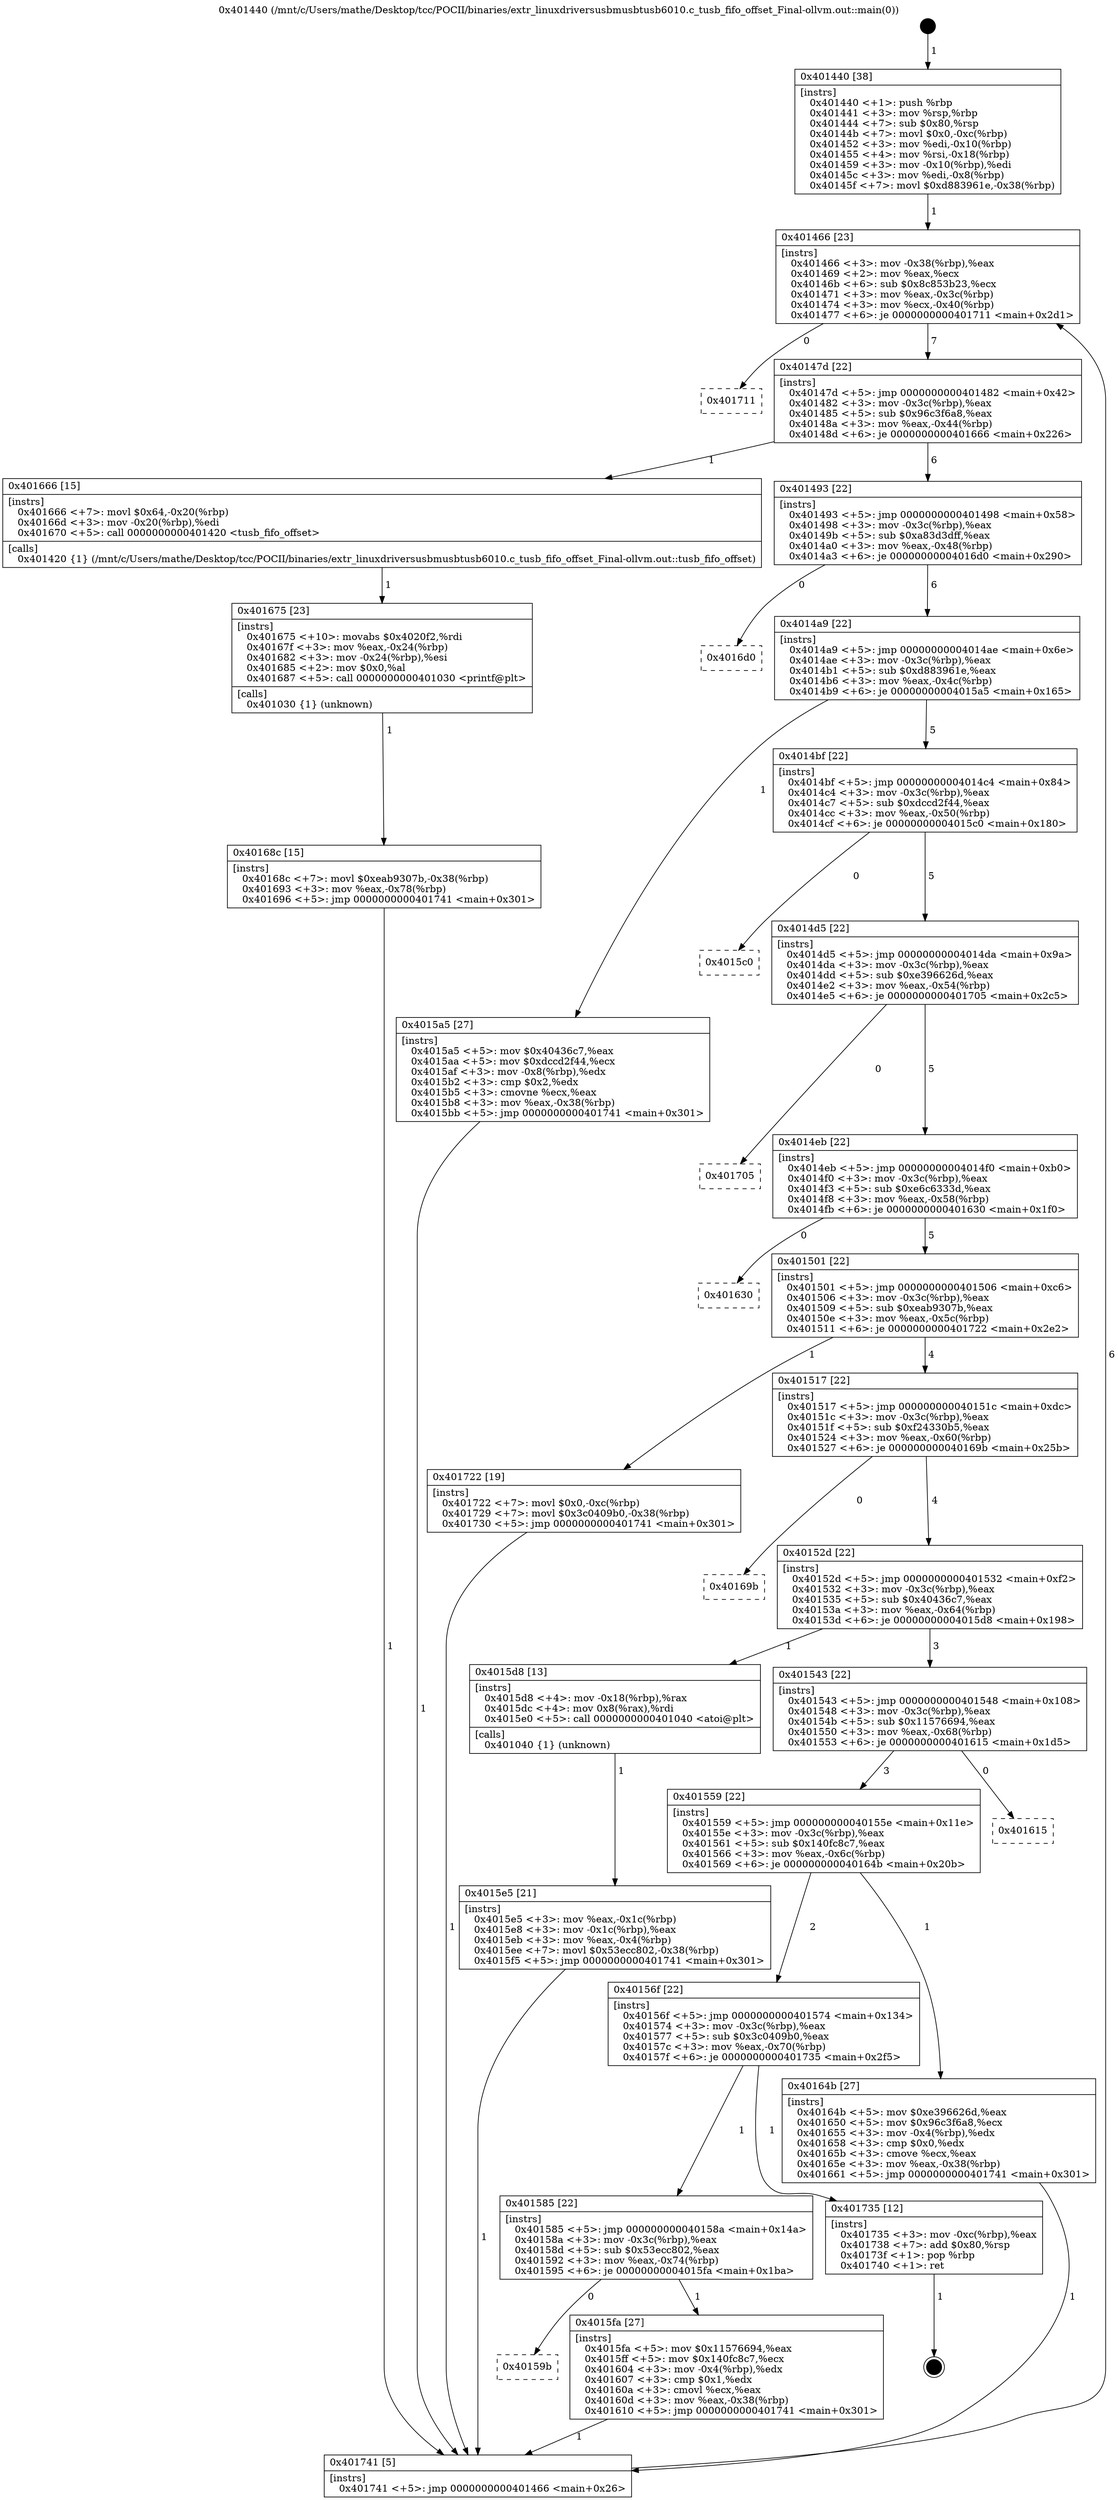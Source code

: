 digraph "0x401440" {
  label = "0x401440 (/mnt/c/Users/mathe/Desktop/tcc/POCII/binaries/extr_linuxdriversusbmusbtusb6010.c_tusb_fifo_offset_Final-ollvm.out::main(0))"
  labelloc = "t"
  node[shape=record]

  Entry [label="",width=0.3,height=0.3,shape=circle,fillcolor=black,style=filled]
  "0x401466" [label="{
     0x401466 [23]\l
     | [instrs]\l
     &nbsp;&nbsp;0x401466 \<+3\>: mov -0x38(%rbp),%eax\l
     &nbsp;&nbsp;0x401469 \<+2\>: mov %eax,%ecx\l
     &nbsp;&nbsp;0x40146b \<+6\>: sub $0x8c853b23,%ecx\l
     &nbsp;&nbsp;0x401471 \<+3\>: mov %eax,-0x3c(%rbp)\l
     &nbsp;&nbsp;0x401474 \<+3\>: mov %ecx,-0x40(%rbp)\l
     &nbsp;&nbsp;0x401477 \<+6\>: je 0000000000401711 \<main+0x2d1\>\l
  }"]
  "0x401711" [label="{
     0x401711\l
  }", style=dashed]
  "0x40147d" [label="{
     0x40147d [22]\l
     | [instrs]\l
     &nbsp;&nbsp;0x40147d \<+5\>: jmp 0000000000401482 \<main+0x42\>\l
     &nbsp;&nbsp;0x401482 \<+3\>: mov -0x3c(%rbp),%eax\l
     &nbsp;&nbsp;0x401485 \<+5\>: sub $0x96c3f6a8,%eax\l
     &nbsp;&nbsp;0x40148a \<+3\>: mov %eax,-0x44(%rbp)\l
     &nbsp;&nbsp;0x40148d \<+6\>: je 0000000000401666 \<main+0x226\>\l
  }"]
  Exit [label="",width=0.3,height=0.3,shape=circle,fillcolor=black,style=filled,peripheries=2]
  "0x401666" [label="{
     0x401666 [15]\l
     | [instrs]\l
     &nbsp;&nbsp;0x401666 \<+7\>: movl $0x64,-0x20(%rbp)\l
     &nbsp;&nbsp;0x40166d \<+3\>: mov -0x20(%rbp),%edi\l
     &nbsp;&nbsp;0x401670 \<+5\>: call 0000000000401420 \<tusb_fifo_offset\>\l
     | [calls]\l
     &nbsp;&nbsp;0x401420 \{1\} (/mnt/c/Users/mathe/Desktop/tcc/POCII/binaries/extr_linuxdriversusbmusbtusb6010.c_tusb_fifo_offset_Final-ollvm.out::tusb_fifo_offset)\l
  }"]
  "0x401493" [label="{
     0x401493 [22]\l
     | [instrs]\l
     &nbsp;&nbsp;0x401493 \<+5\>: jmp 0000000000401498 \<main+0x58\>\l
     &nbsp;&nbsp;0x401498 \<+3\>: mov -0x3c(%rbp),%eax\l
     &nbsp;&nbsp;0x40149b \<+5\>: sub $0xa83d3dff,%eax\l
     &nbsp;&nbsp;0x4014a0 \<+3\>: mov %eax,-0x48(%rbp)\l
     &nbsp;&nbsp;0x4014a3 \<+6\>: je 00000000004016d0 \<main+0x290\>\l
  }"]
  "0x40168c" [label="{
     0x40168c [15]\l
     | [instrs]\l
     &nbsp;&nbsp;0x40168c \<+7\>: movl $0xeab9307b,-0x38(%rbp)\l
     &nbsp;&nbsp;0x401693 \<+3\>: mov %eax,-0x78(%rbp)\l
     &nbsp;&nbsp;0x401696 \<+5\>: jmp 0000000000401741 \<main+0x301\>\l
  }"]
  "0x4016d0" [label="{
     0x4016d0\l
  }", style=dashed]
  "0x4014a9" [label="{
     0x4014a9 [22]\l
     | [instrs]\l
     &nbsp;&nbsp;0x4014a9 \<+5\>: jmp 00000000004014ae \<main+0x6e\>\l
     &nbsp;&nbsp;0x4014ae \<+3\>: mov -0x3c(%rbp),%eax\l
     &nbsp;&nbsp;0x4014b1 \<+5\>: sub $0xd883961e,%eax\l
     &nbsp;&nbsp;0x4014b6 \<+3\>: mov %eax,-0x4c(%rbp)\l
     &nbsp;&nbsp;0x4014b9 \<+6\>: je 00000000004015a5 \<main+0x165\>\l
  }"]
  "0x401675" [label="{
     0x401675 [23]\l
     | [instrs]\l
     &nbsp;&nbsp;0x401675 \<+10\>: movabs $0x4020f2,%rdi\l
     &nbsp;&nbsp;0x40167f \<+3\>: mov %eax,-0x24(%rbp)\l
     &nbsp;&nbsp;0x401682 \<+3\>: mov -0x24(%rbp),%esi\l
     &nbsp;&nbsp;0x401685 \<+2\>: mov $0x0,%al\l
     &nbsp;&nbsp;0x401687 \<+5\>: call 0000000000401030 \<printf@plt\>\l
     | [calls]\l
     &nbsp;&nbsp;0x401030 \{1\} (unknown)\l
  }"]
  "0x4015a5" [label="{
     0x4015a5 [27]\l
     | [instrs]\l
     &nbsp;&nbsp;0x4015a5 \<+5\>: mov $0x40436c7,%eax\l
     &nbsp;&nbsp;0x4015aa \<+5\>: mov $0xdccd2f44,%ecx\l
     &nbsp;&nbsp;0x4015af \<+3\>: mov -0x8(%rbp),%edx\l
     &nbsp;&nbsp;0x4015b2 \<+3\>: cmp $0x2,%edx\l
     &nbsp;&nbsp;0x4015b5 \<+3\>: cmovne %ecx,%eax\l
     &nbsp;&nbsp;0x4015b8 \<+3\>: mov %eax,-0x38(%rbp)\l
     &nbsp;&nbsp;0x4015bb \<+5\>: jmp 0000000000401741 \<main+0x301\>\l
  }"]
  "0x4014bf" [label="{
     0x4014bf [22]\l
     | [instrs]\l
     &nbsp;&nbsp;0x4014bf \<+5\>: jmp 00000000004014c4 \<main+0x84\>\l
     &nbsp;&nbsp;0x4014c4 \<+3\>: mov -0x3c(%rbp),%eax\l
     &nbsp;&nbsp;0x4014c7 \<+5\>: sub $0xdccd2f44,%eax\l
     &nbsp;&nbsp;0x4014cc \<+3\>: mov %eax,-0x50(%rbp)\l
     &nbsp;&nbsp;0x4014cf \<+6\>: je 00000000004015c0 \<main+0x180\>\l
  }"]
  "0x401741" [label="{
     0x401741 [5]\l
     | [instrs]\l
     &nbsp;&nbsp;0x401741 \<+5\>: jmp 0000000000401466 \<main+0x26\>\l
  }"]
  "0x401440" [label="{
     0x401440 [38]\l
     | [instrs]\l
     &nbsp;&nbsp;0x401440 \<+1\>: push %rbp\l
     &nbsp;&nbsp;0x401441 \<+3\>: mov %rsp,%rbp\l
     &nbsp;&nbsp;0x401444 \<+7\>: sub $0x80,%rsp\l
     &nbsp;&nbsp;0x40144b \<+7\>: movl $0x0,-0xc(%rbp)\l
     &nbsp;&nbsp;0x401452 \<+3\>: mov %edi,-0x10(%rbp)\l
     &nbsp;&nbsp;0x401455 \<+4\>: mov %rsi,-0x18(%rbp)\l
     &nbsp;&nbsp;0x401459 \<+3\>: mov -0x10(%rbp),%edi\l
     &nbsp;&nbsp;0x40145c \<+3\>: mov %edi,-0x8(%rbp)\l
     &nbsp;&nbsp;0x40145f \<+7\>: movl $0xd883961e,-0x38(%rbp)\l
  }"]
  "0x40159b" [label="{
     0x40159b\l
  }", style=dashed]
  "0x4015c0" [label="{
     0x4015c0\l
  }", style=dashed]
  "0x4014d5" [label="{
     0x4014d5 [22]\l
     | [instrs]\l
     &nbsp;&nbsp;0x4014d5 \<+5\>: jmp 00000000004014da \<main+0x9a\>\l
     &nbsp;&nbsp;0x4014da \<+3\>: mov -0x3c(%rbp),%eax\l
     &nbsp;&nbsp;0x4014dd \<+5\>: sub $0xe396626d,%eax\l
     &nbsp;&nbsp;0x4014e2 \<+3\>: mov %eax,-0x54(%rbp)\l
     &nbsp;&nbsp;0x4014e5 \<+6\>: je 0000000000401705 \<main+0x2c5\>\l
  }"]
  "0x4015fa" [label="{
     0x4015fa [27]\l
     | [instrs]\l
     &nbsp;&nbsp;0x4015fa \<+5\>: mov $0x11576694,%eax\l
     &nbsp;&nbsp;0x4015ff \<+5\>: mov $0x140fc8c7,%ecx\l
     &nbsp;&nbsp;0x401604 \<+3\>: mov -0x4(%rbp),%edx\l
     &nbsp;&nbsp;0x401607 \<+3\>: cmp $0x1,%edx\l
     &nbsp;&nbsp;0x40160a \<+3\>: cmovl %ecx,%eax\l
     &nbsp;&nbsp;0x40160d \<+3\>: mov %eax,-0x38(%rbp)\l
     &nbsp;&nbsp;0x401610 \<+5\>: jmp 0000000000401741 \<main+0x301\>\l
  }"]
  "0x401705" [label="{
     0x401705\l
  }", style=dashed]
  "0x4014eb" [label="{
     0x4014eb [22]\l
     | [instrs]\l
     &nbsp;&nbsp;0x4014eb \<+5\>: jmp 00000000004014f0 \<main+0xb0\>\l
     &nbsp;&nbsp;0x4014f0 \<+3\>: mov -0x3c(%rbp),%eax\l
     &nbsp;&nbsp;0x4014f3 \<+5\>: sub $0xe6c6333d,%eax\l
     &nbsp;&nbsp;0x4014f8 \<+3\>: mov %eax,-0x58(%rbp)\l
     &nbsp;&nbsp;0x4014fb \<+6\>: je 0000000000401630 \<main+0x1f0\>\l
  }"]
  "0x401585" [label="{
     0x401585 [22]\l
     | [instrs]\l
     &nbsp;&nbsp;0x401585 \<+5\>: jmp 000000000040158a \<main+0x14a\>\l
     &nbsp;&nbsp;0x40158a \<+3\>: mov -0x3c(%rbp),%eax\l
     &nbsp;&nbsp;0x40158d \<+5\>: sub $0x53ecc802,%eax\l
     &nbsp;&nbsp;0x401592 \<+3\>: mov %eax,-0x74(%rbp)\l
     &nbsp;&nbsp;0x401595 \<+6\>: je 00000000004015fa \<main+0x1ba\>\l
  }"]
  "0x401630" [label="{
     0x401630\l
  }", style=dashed]
  "0x401501" [label="{
     0x401501 [22]\l
     | [instrs]\l
     &nbsp;&nbsp;0x401501 \<+5\>: jmp 0000000000401506 \<main+0xc6\>\l
     &nbsp;&nbsp;0x401506 \<+3\>: mov -0x3c(%rbp),%eax\l
     &nbsp;&nbsp;0x401509 \<+5\>: sub $0xeab9307b,%eax\l
     &nbsp;&nbsp;0x40150e \<+3\>: mov %eax,-0x5c(%rbp)\l
     &nbsp;&nbsp;0x401511 \<+6\>: je 0000000000401722 \<main+0x2e2\>\l
  }"]
  "0x401735" [label="{
     0x401735 [12]\l
     | [instrs]\l
     &nbsp;&nbsp;0x401735 \<+3\>: mov -0xc(%rbp),%eax\l
     &nbsp;&nbsp;0x401738 \<+7\>: add $0x80,%rsp\l
     &nbsp;&nbsp;0x40173f \<+1\>: pop %rbp\l
     &nbsp;&nbsp;0x401740 \<+1\>: ret\l
  }"]
  "0x401722" [label="{
     0x401722 [19]\l
     | [instrs]\l
     &nbsp;&nbsp;0x401722 \<+7\>: movl $0x0,-0xc(%rbp)\l
     &nbsp;&nbsp;0x401729 \<+7\>: movl $0x3c0409b0,-0x38(%rbp)\l
     &nbsp;&nbsp;0x401730 \<+5\>: jmp 0000000000401741 \<main+0x301\>\l
  }"]
  "0x401517" [label="{
     0x401517 [22]\l
     | [instrs]\l
     &nbsp;&nbsp;0x401517 \<+5\>: jmp 000000000040151c \<main+0xdc\>\l
     &nbsp;&nbsp;0x40151c \<+3\>: mov -0x3c(%rbp),%eax\l
     &nbsp;&nbsp;0x40151f \<+5\>: sub $0xf24330b5,%eax\l
     &nbsp;&nbsp;0x401524 \<+3\>: mov %eax,-0x60(%rbp)\l
     &nbsp;&nbsp;0x401527 \<+6\>: je 000000000040169b \<main+0x25b\>\l
  }"]
  "0x40156f" [label="{
     0x40156f [22]\l
     | [instrs]\l
     &nbsp;&nbsp;0x40156f \<+5\>: jmp 0000000000401574 \<main+0x134\>\l
     &nbsp;&nbsp;0x401574 \<+3\>: mov -0x3c(%rbp),%eax\l
     &nbsp;&nbsp;0x401577 \<+5\>: sub $0x3c0409b0,%eax\l
     &nbsp;&nbsp;0x40157c \<+3\>: mov %eax,-0x70(%rbp)\l
     &nbsp;&nbsp;0x40157f \<+6\>: je 0000000000401735 \<main+0x2f5\>\l
  }"]
  "0x40169b" [label="{
     0x40169b\l
  }", style=dashed]
  "0x40152d" [label="{
     0x40152d [22]\l
     | [instrs]\l
     &nbsp;&nbsp;0x40152d \<+5\>: jmp 0000000000401532 \<main+0xf2\>\l
     &nbsp;&nbsp;0x401532 \<+3\>: mov -0x3c(%rbp),%eax\l
     &nbsp;&nbsp;0x401535 \<+5\>: sub $0x40436c7,%eax\l
     &nbsp;&nbsp;0x40153a \<+3\>: mov %eax,-0x64(%rbp)\l
     &nbsp;&nbsp;0x40153d \<+6\>: je 00000000004015d8 \<main+0x198\>\l
  }"]
  "0x40164b" [label="{
     0x40164b [27]\l
     | [instrs]\l
     &nbsp;&nbsp;0x40164b \<+5\>: mov $0xe396626d,%eax\l
     &nbsp;&nbsp;0x401650 \<+5\>: mov $0x96c3f6a8,%ecx\l
     &nbsp;&nbsp;0x401655 \<+3\>: mov -0x4(%rbp),%edx\l
     &nbsp;&nbsp;0x401658 \<+3\>: cmp $0x0,%edx\l
     &nbsp;&nbsp;0x40165b \<+3\>: cmove %ecx,%eax\l
     &nbsp;&nbsp;0x40165e \<+3\>: mov %eax,-0x38(%rbp)\l
     &nbsp;&nbsp;0x401661 \<+5\>: jmp 0000000000401741 \<main+0x301\>\l
  }"]
  "0x4015d8" [label="{
     0x4015d8 [13]\l
     | [instrs]\l
     &nbsp;&nbsp;0x4015d8 \<+4\>: mov -0x18(%rbp),%rax\l
     &nbsp;&nbsp;0x4015dc \<+4\>: mov 0x8(%rax),%rdi\l
     &nbsp;&nbsp;0x4015e0 \<+5\>: call 0000000000401040 \<atoi@plt\>\l
     | [calls]\l
     &nbsp;&nbsp;0x401040 \{1\} (unknown)\l
  }"]
  "0x401543" [label="{
     0x401543 [22]\l
     | [instrs]\l
     &nbsp;&nbsp;0x401543 \<+5\>: jmp 0000000000401548 \<main+0x108\>\l
     &nbsp;&nbsp;0x401548 \<+3\>: mov -0x3c(%rbp),%eax\l
     &nbsp;&nbsp;0x40154b \<+5\>: sub $0x11576694,%eax\l
     &nbsp;&nbsp;0x401550 \<+3\>: mov %eax,-0x68(%rbp)\l
     &nbsp;&nbsp;0x401553 \<+6\>: je 0000000000401615 \<main+0x1d5\>\l
  }"]
  "0x4015e5" [label="{
     0x4015e5 [21]\l
     | [instrs]\l
     &nbsp;&nbsp;0x4015e5 \<+3\>: mov %eax,-0x1c(%rbp)\l
     &nbsp;&nbsp;0x4015e8 \<+3\>: mov -0x1c(%rbp),%eax\l
     &nbsp;&nbsp;0x4015eb \<+3\>: mov %eax,-0x4(%rbp)\l
     &nbsp;&nbsp;0x4015ee \<+7\>: movl $0x53ecc802,-0x38(%rbp)\l
     &nbsp;&nbsp;0x4015f5 \<+5\>: jmp 0000000000401741 \<main+0x301\>\l
  }"]
  "0x401559" [label="{
     0x401559 [22]\l
     | [instrs]\l
     &nbsp;&nbsp;0x401559 \<+5\>: jmp 000000000040155e \<main+0x11e\>\l
     &nbsp;&nbsp;0x40155e \<+3\>: mov -0x3c(%rbp),%eax\l
     &nbsp;&nbsp;0x401561 \<+5\>: sub $0x140fc8c7,%eax\l
     &nbsp;&nbsp;0x401566 \<+3\>: mov %eax,-0x6c(%rbp)\l
     &nbsp;&nbsp;0x401569 \<+6\>: je 000000000040164b \<main+0x20b\>\l
  }"]
  "0x401615" [label="{
     0x401615\l
  }", style=dashed]
  Entry -> "0x401440" [label=" 1"]
  "0x401466" -> "0x401711" [label=" 0"]
  "0x401466" -> "0x40147d" [label=" 7"]
  "0x401735" -> Exit [label=" 1"]
  "0x40147d" -> "0x401666" [label=" 1"]
  "0x40147d" -> "0x401493" [label=" 6"]
  "0x401722" -> "0x401741" [label=" 1"]
  "0x401493" -> "0x4016d0" [label=" 0"]
  "0x401493" -> "0x4014a9" [label=" 6"]
  "0x40168c" -> "0x401741" [label=" 1"]
  "0x4014a9" -> "0x4015a5" [label=" 1"]
  "0x4014a9" -> "0x4014bf" [label=" 5"]
  "0x4015a5" -> "0x401741" [label=" 1"]
  "0x401440" -> "0x401466" [label=" 1"]
  "0x401741" -> "0x401466" [label=" 6"]
  "0x401675" -> "0x40168c" [label=" 1"]
  "0x4014bf" -> "0x4015c0" [label=" 0"]
  "0x4014bf" -> "0x4014d5" [label=" 5"]
  "0x401666" -> "0x401675" [label=" 1"]
  "0x4014d5" -> "0x401705" [label=" 0"]
  "0x4014d5" -> "0x4014eb" [label=" 5"]
  "0x40164b" -> "0x401741" [label=" 1"]
  "0x4014eb" -> "0x401630" [label=" 0"]
  "0x4014eb" -> "0x401501" [label=" 5"]
  "0x401585" -> "0x40159b" [label=" 0"]
  "0x401501" -> "0x401722" [label=" 1"]
  "0x401501" -> "0x401517" [label=" 4"]
  "0x401585" -> "0x4015fa" [label=" 1"]
  "0x401517" -> "0x40169b" [label=" 0"]
  "0x401517" -> "0x40152d" [label=" 4"]
  "0x40156f" -> "0x401585" [label=" 1"]
  "0x40152d" -> "0x4015d8" [label=" 1"]
  "0x40152d" -> "0x401543" [label=" 3"]
  "0x4015d8" -> "0x4015e5" [label=" 1"]
  "0x4015e5" -> "0x401741" [label=" 1"]
  "0x40156f" -> "0x401735" [label=" 1"]
  "0x401543" -> "0x401615" [label=" 0"]
  "0x401543" -> "0x401559" [label=" 3"]
  "0x4015fa" -> "0x401741" [label=" 1"]
  "0x401559" -> "0x40164b" [label=" 1"]
  "0x401559" -> "0x40156f" [label=" 2"]
}
